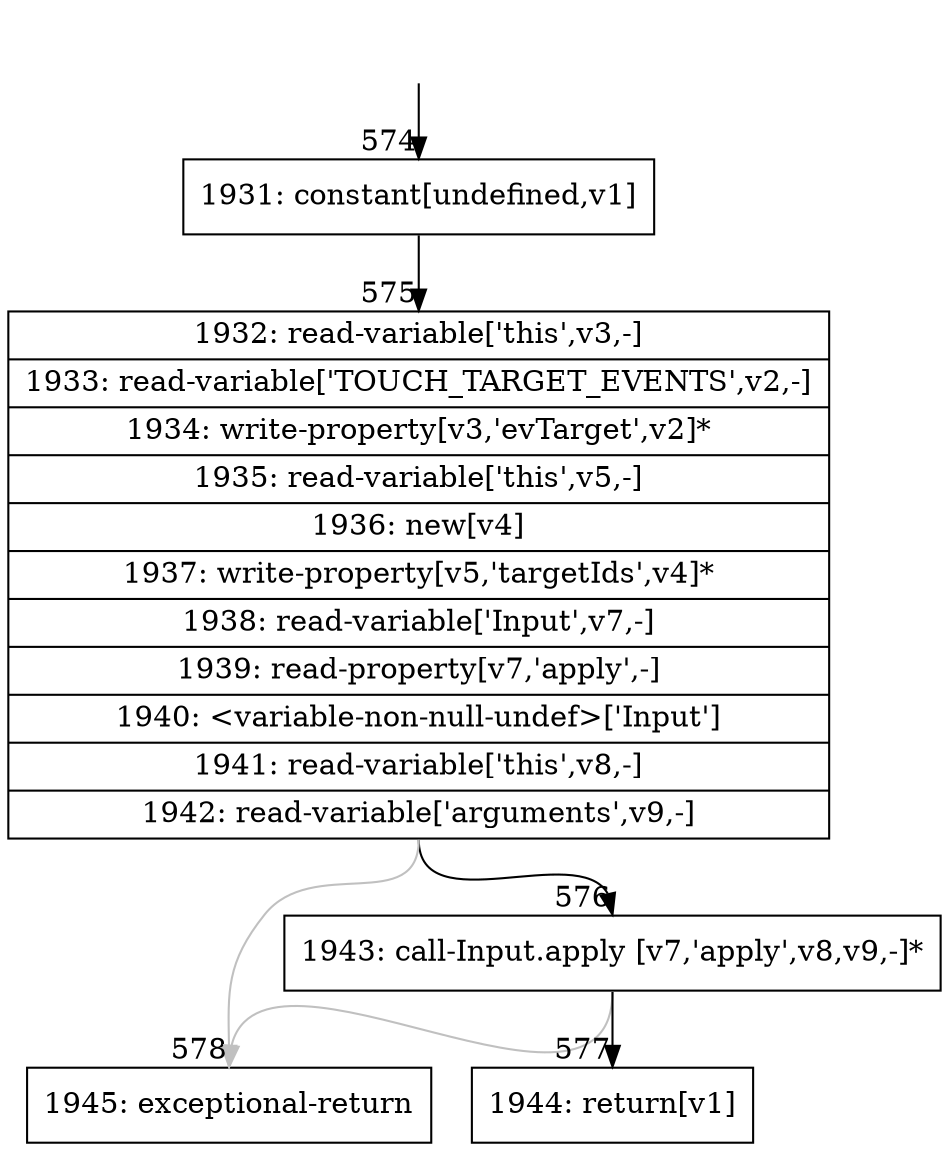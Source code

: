digraph {
rankdir="TD"
BB_entry51[shape=none,label=""];
BB_entry51 -> BB574 [tailport=s, headport=n, headlabel="    574"]
BB574 [shape=record label="{1931: constant[undefined,v1]}" ] 
BB574 -> BB575 [tailport=s, headport=n, headlabel="      575"]
BB575 [shape=record label="{1932: read-variable['this',v3,-]|1933: read-variable['TOUCH_TARGET_EVENTS',v2,-]|1934: write-property[v3,'evTarget',v2]*|1935: read-variable['this',v5,-]|1936: new[v4]|1937: write-property[v5,'targetIds',v4]*|1938: read-variable['Input',v7,-]|1939: read-property[v7,'apply',-]|1940: \<variable-non-null-undef\>['Input']|1941: read-variable['this',v8,-]|1942: read-variable['arguments',v9,-]}" ] 
BB575 -> BB576 [tailport=s, headport=n, headlabel="      576"]
BB575 -> BB578 [tailport=s, headport=n, color=gray, headlabel="      578"]
BB576 [shape=record label="{1943: call-Input.apply [v7,'apply',v8,v9,-]*}" ] 
BB576 -> BB577 [tailport=s, headport=n, headlabel="      577"]
BB576 -> BB578 [tailport=s, headport=n, color=gray]
BB577 [shape=record label="{1944: return[v1]}" ] 
BB578 [shape=record label="{1945: exceptional-return}" ] 
//#$~ 949
}
